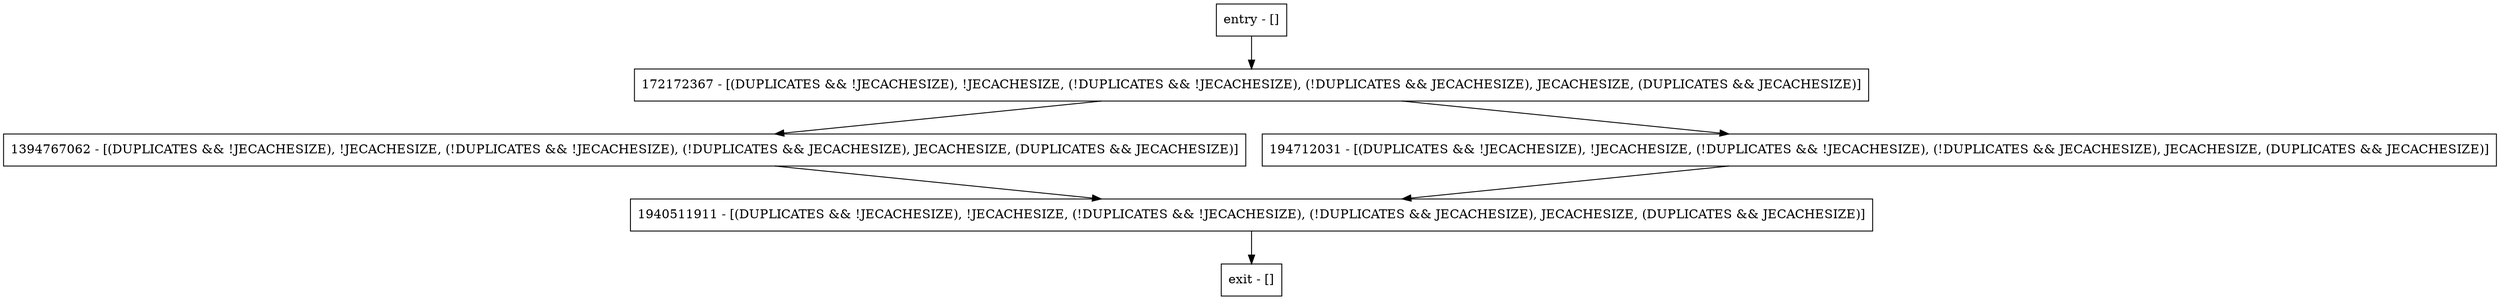 digraph replicatedBitSet {
node [shape=record];
entry [label="entry - []"];
exit [label="exit - []"];
1394767062 [label="1394767062 - [(DUPLICATES && !JECACHESIZE), !JECACHESIZE, (!DUPLICATES && !JECACHESIZE), (!DUPLICATES && JECACHESIZE), JECACHESIZE, (DUPLICATES && JECACHESIZE)]"];
194712031 [label="194712031 - [(DUPLICATES && !JECACHESIZE), !JECACHESIZE, (!DUPLICATES && !JECACHESIZE), (!DUPLICATES && JECACHESIZE), JECACHESIZE, (DUPLICATES && JECACHESIZE)]"];
1940511911 [label="1940511911 - [(DUPLICATES && !JECACHESIZE), !JECACHESIZE, (!DUPLICATES && !JECACHESIZE), (!DUPLICATES && JECACHESIZE), JECACHESIZE, (DUPLICATES && JECACHESIZE)]"];
172172367 [label="172172367 - [(DUPLICATES && !JECACHESIZE), !JECACHESIZE, (!DUPLICATES && !JECACHESIZE), (!DUPLICATES && JECACHESIZE), JECACHESIZE, (DUPLICATES && JECACHESIZE)]"];
entry;
exit;
entry -> 172172367;
1394767062 -> 1940511911;
194712031 -> 1940511911;
1940511911 -> exit;
172172367 -> 1394767062;
172172367 -> 194712031;
}
